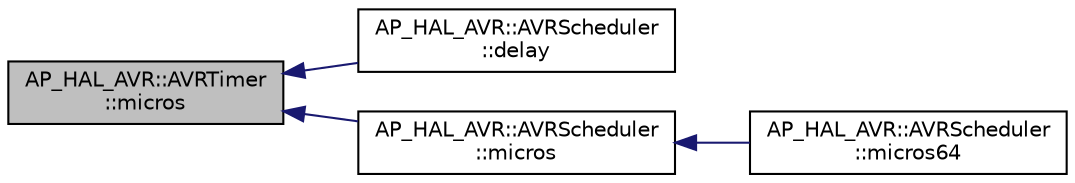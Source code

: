 digraph "AP_HAL_AVR::AVRTimer::micros"
{
 // INTERACTIVE_SVG=YES
  edge [fontname="Helvetica",fontsize="10",labelfontname="Helvetica",labelfontsize="10"];
  node [fontname="Helvetica",fontsize="10",shape=record];
  rankdir="LR";
  Node1 [label="AP_HAL_AVR::AVRTimer\l::micros",height=0.2,width=0.4,color="black", fillcolor="grey75", style="filled" fontcolor="black"];
  Node1 -> Node2 [dir="back",color="midnightblue",fontsize="10",style="solid",fontname="Helvetica"];
  Node2 [label="AP_HAL_AVR::AVRScheduler\l::delay",height=0.2,width=0.4,color="black", fillcolor="white", style="filled",URL="$classAP__HAL__AVR_1_1AVRScheduler.html#a93c9dd0fd677d065b41122c419666f86"];
  Node1 -> Node3 [dir="back",color="midnightblue",fontsize="10",style="solid",fontname="Helvetica"];
  Node3 [label="AP_HAL_AVR::AVRScheduler\l::micros",height=0.2,width=0.4,color="black", fillcolor="white", style="filled",URL="$classAP__HAL__AVR_1_1AVRScheduler.html#ad8d0adfba5bebd008309cfede379e8ef"];
  Node3 -> Node4 [dir="back",color="midnightblue",fontsize="10",style="solid",fontname="Helvetica"];
  Node4 [label="AP_HAL_AVR::AVRScheduler\l::micros64",height=0.2,width=0.4,color="black", fillcolor="white", style="filled",URL="$classAP__HAL__AVR_1_1AVRScheduler.html#aa7e80e94c6318c3af004d177d5cb0703"];
}
